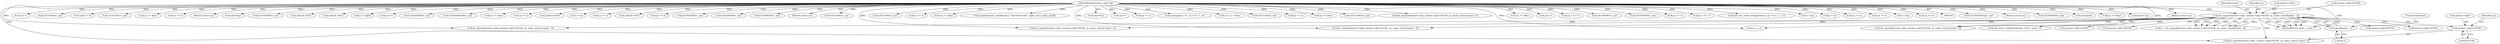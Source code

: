 digraph "0_php-src_b34d7849ed90ced9345f8ea1c59bc8d101c18468@pointer" {
"1000527" [label="(Call,answer->qb2+65536)"];
"1000136" [label="(Call,dn_expand(answer->qb2, answer->qb2+65536, cp, name, sizeof(name) - 2))"];
"1000107" [label="(MethodParameterIn,u_char *cp)"];
"1000147" [label="(Call,sizeof(name) - 2)"];
"1000161" [label="(Call,GETSHORT(type, cp))"];
"1000528" [label="(Call,answer->qb2)"];
"1000191" [label="(Return,return cp;)"];
"1000284" [label="(Call,GETSHORT(n, cp))"];
"1000758" [label="(Call,(int)cp[0])"];
"1001213" [label="(Call,cp += dlen)"];
"1000146" [label="(Identifier,name)"];
"1000150" [label="(Literal,2)"];
"1000228" [label="(Call,(char*) cp)"];
"1000145" [label="(Identifier,cp)"];
"1001217" [label="(Return,return cp;)"];
"1001219" [label="(MethodReturn,static u_char *)"];
"1000523" [label="(Call,dn_expand(answer->qb2, answer->qb2+65536, cp, name, (sizeof name) -2))"];
"1000375" [label="(Call,cp++)"];
"1000147" [label="(Call,sizeof(name) - 2)"];
"1000619" [label="(Call,GETLONG(n, cp))"];
"1000802" [label="(Call,cp[0] != 0)"];
"1000527" [label="(Call,answer->qb2+65536)"];
"1000603" [label="(Call,GETLONG(n, cp))"];
"1000491" [label="(Call,cp += dlen)"];
"1000406" [label="(Call,cp += n)"];
"1000137" [label="(Call,answer->qb2)"];
"1000238" [label="(Return,return cp;)"];
"1000381" [label="(Call,(char*)cp)"];
"1001096" [label="(Call,GETSHORT(n, cp))"];
"1000334" [label="(Call,answer->qb2+65536)"];
"1001114" [label="(Call,cp[0] & 0xFF)"];
"1001134" [label="(Call,cp[0] & 0xFF)"];
"1000441" [label="(Call,n = cp[ll])"];
"1000395" [label="(Call,cp++)"];
"1001031" [label="(Call,GETSHORT(n, cp))"];
"1000167" [label="(Call,GETSHORT(dlen, cp))"];
"1000188" [label="(Call,cp += dlen)"];
"1000996" [label="(Call,answer->qb2+65536)"];
"1001149" [label="(Call,cp += n)"];
"1000199" [label="(Call,add_assoc_string(*subarray, \"host\", name, 1))"];
"1000830" [label="(Call,cp[0] & 0xFF)"];
"1001145" [label="(Call,++cp)"];
"1000545" [label="(Call,cp += n)"];
"1000531" [label="(Literal,65536)"];
"1001154" [label="(Call,cp[0] & 0xFF)"];
"1000352" [label="(Call,cp += n)"];
"1001047" [label="(Call,GETSHORT(n, cp))"];
"1000889" [label="(Call,GETSHORT(s, cp))"];
"1001039" [label="(Call,GETSHORT(n, cp))"];
"1000182" [label="(Return,return cp;)"];
"1000595" [label="(Call,GETLONG(n, cp))"];
"1001061" [label="(Call,answer->qb2+65536)"];
"1001057" [label="(Call,dn_expand(answer->qb2, answer->qb2+65536, cp, name, (sizeof name) - 2))"];
"1000611" [label="(Call,GETLONG(n, cp))"];
"1001079" [label="(Call,cp += n)"];
"1000532" [label="(Identifier,cp)"];
"1000179" [label="(Call,cp += dlen)"];
"1000250" [label="(Call,snprintf(name, sizeof(name), \"%d.%d.%d.%d\", cp[0], cp[1], cp[2], cp[3]))"];
"1000330" [label="(Call,dn_expand(answer->qb2, answer->qb2+65536, cp, name, (sizeof name) - 2))"];
"1000401" [label="(Call,(char*)cp)"];
"1000764" [label="(Call,cp++)"];
"1000148" [label="(Call,sizeof(name))"];
"1000578" [label="(Call,cp += n)"];
"1000460" [label="(Call,memcpy(tp + ll , cp + ll + 1, n))"];
"1000984" [label="(Call,cp < p + dlen)"];
"1000587" [label="(Call,GETLONG(n, cp))"];
"1001129" [label="(Call,cp += n)"];
"1000235" [label="(Call,cp += dlen)"];
"1000107" [label="(MethodParameterIn,u_char *cp)"];
"1000164" [label="(Call,GETLONG(ttl, cp))"];
"1000556" [label="(Call,dn_expand(answer->qb2, answer->qb2+65536, cp, name, (sizeof name) -2))"];
"1000992" [label="(Call,dn_expand(answer->qb2, answer->qb2+65536, cp, name, (sizeof name) - 2))"];
"1000273" [label="(Call,cp += dlen)"];
"1001178" [label="(Call,answer->qb2+65536)"];
"1000873" [label="(Call,cp++)"];
"1000472" [label="(Call,cp + ll + 1)"];
"1000136" [label="(Call,dn_expand(answer->qb2, answer->qb2+65536, cp, name, sizeof(name) - 2))"];
"1000644" [label="(Call,GETSHORT(s, cp))"];
"1001104" [label="(Call,GETSHORT(n, cp))"];
"1001014" [label="(Call,cp += n)"];
"1000158" [label="(Call,cp += n)"];
"1000464" [label="(Call,cp + ll + 1)"];
"1000470" [label="(Call,add_next_index_stringl(entries, cp + ll + 1, n, 1))"];
"1001165" [label="(Call,++cp)"];
"1001174" [label="(Call,dn_expand(answer->qb2, answer->qb2+65536, cp, name, (sizeof name) - 2))"];
"1000746" [label="(Call,p = cp)"];
"1000386" [label="(Call,cp += n)"];
"1001169" [label="(Call,cp += n)"];
"1000140" [label="(Call,answer->qb2+65536)"];
"1001125" [label="(Call,++cp)"];
"1000134" [label="(Call,n = dn_expand(answer->qb2, answer->qb2+65536, cp, name, sizeof(name) - 2))"];
"1001196" [label="(Call,cp += n)"];
"1000527" -> "1000523"  [label="AST: "];
"1000527" -> "1000531"  [label="CFG: "];
"1000528" -> "1000527"  [label="AST: "];
"1000531" -> "1000527"  [label="AST: "];
"1000532" -> "1000527"  [label="CFG: "];
"1000136" -> "1000527"  [label="DDG: "];
"1000136" -> "1000134"  [label="AST: "];
"1000136" -> "1000147"  [label="CFG: "];
"1000137" -> "1000136"  [label="AST: "];
"1000140" -> "1000136"  [label="AST: "];
"1000145" -> "1000136"  [label="AST: "];
"1000146" -> "1000136"  [label="AST: "];
"1000147" -> "1000136"  [label="AST: "];
"1000134" -> "1000136"  [label="CFG: "];
"1000136" -> "1001219"  [label="DDG: "];
"1000136" -> "1001219"  [label="DDG: "];
"1000136" -> "1001219"  [label="DDG: "];
"1000136" -> "1001219"  [label="DDG: "];
"1000136" -> "1001219"  [label="DDG: "];
"1000136" -> "1000134"  [label="DDG: "];
"1000136" -> "1000134"  [label="DDG: "];
"1000136" -> "1000134"  [label="DDG: "];
"1000136" -> "1000134"  [label="DDG: "];
"1000136" -> "1000134"  [label="DDG: "];
"1000107" -> "1000136"  [label="DDG: "];
"1000147" -> "1000136"  [label="DDG: "];
"1000136" -> "1000158"  [label="DDG: "];
"1000136" -> "1000199"  [label="DDG: "];
"1000136" -> "1000330"  [label="DDG: "];
"1000136" -> "1000334"  [label="DDG: "];
"1000136" -> "1000523"  [label="DDG: "];
"1000136" -> "1000992"  [label="DDG: "];
"1000136" -> "1000996"  [label="DDG: "];
"1000136" -> "1001057"  [label="DDG: "];
"1000136" -> "1001061"  [label="DDG: "];
"1000136" -> "1001174"  [label="DDG: "];
"1000136" -> "1001178"  [label="DDG: "];
"1000107" -> "1000106"  [label="AST: "];
"1000107" -> "1001219"  [label="DDG: "];
"1000107" -> "1000158"  [label="DDG: "];
"1000107" -> "1000161"  [label="DDG: "];
"1000107" -> "1000164"  [label="DDG: "];
"1000107" -> "1000167"  [label="DDG: "];
"1000107" -> "1000179"  [label="DDG: "];
"1000107" -> "1000182"  [label="DDG: "];
"1000107" -> "1000188"  [label="DDG: "];
"1000107" -> "1000191"  [label="DDG: "];
"1000107" -> "1000228"  [label="DDG: "];
"1000107" -> "1000235"  [label="DDG: "];
"1000107" -> "1000238"  [label="DDG: "];
"1000107" -> "1000250"  [label="DDG: "];
"1000107" -> "1000273"  [label="DDG: "];
"1000107" -> "1000284"  [label="DDG: "];
"1000107" -> "1000330"  [label="DDG: "];
"1000107" -> "1000352"  [label="DDG: "];
"1000107" -> "1000375"  [label="DDG: "];
"1000107" -> "1000381"  [label="DDG: "];
"1000107" -> "1000386"  [label="DDG: "];
"1000107" -> "1000395"  [label="DDG: "];
"1000107" -> "1000401"  [label="DDG: "];
"1000107" -> "1000406"  [label="DDG: "];
"1000107" -> "1000441"  [label="DDG: "];
"1000107" -> "1000460"  [label="DDG: "];
"1000107" -> "1000464"  [label="DDG: "];
"1000107" -> "1000470"  [label="DDG: "];
"1000107" -> "1000472"  [label="DDG: "];
"1000107" -> "1000491"  [label="DDG: "];
"1000107" -> "1000523"  [label="DDG: "];
"1000107" -> "1000545"  [label="DDG: "];
"1000107" -> "1000556"  [label="DDG: "];
"1000107" -> "1000578"  [label="DDG: "];
"1000107" -> "1000587"  [label="DDG: "];
"1000107" -> "1000595"  [label="DDG: "];
"1000107" -> "1000603"  [label="DDG: "];
"1000107" -> "1000611"  [label="DDG: "];
"1000107" -> "1000619"  [label="DDG: "];
"1000107" -> "1000644"  [label="DDG: "];
"1000107" -> "1000746"  [label="DDG: "];
"1000107" -> "1000758"  [label="DDG: "];
"1000107" -> "1000764"  [label="DDG: "];
"1000107" -> "1000802"  [label="DDG: "];
"1000107" -> "1000830"  [label="DDG: "];
"1000107" -> "1000873"  [label="DDG: "];
"1000107" -> "1000889"  [label="DDG: "];
"1000107" -> "1000984"  [label="DDG: "];
"1000107" -> "1000992"  [label="DDG: "];
"1000107" -> "1001014"  [label="DDG: "];
"1000107" -> "1001031"  [label="DDG: "];
"1000107" -> "1001039"  [label="DDG: "];
"1000107" -> "1001047"  [label="DDG: "];
"1000107" -> "1001057"  [label="DDG: "];
"1000107" -> "1001079"  [label="DDG: "];
"1000107" -> "1001096"  [label="DDG: "];
"1000107" -> "1001104"  [label="DDG: "];
"1000107" -> "1001114"  [label="DDG: "];
"1000107" -> "1001125"  [label="DDG: "];
"1000107" -> "1001129"  [label="DDG: "];
"1000107" -> "1001134"  [label="DDG: "];
"1000107" -> "1001145"  [label="DDG: "];
"1000107" -> "1001149"  [label="DDG: "];
"1000107" -> "1001154"  [label="DDG: "];
"1000107" -> "1001165"  [label="DDG: "];
"1000107" -> "1001169"  [label="DDG: "];
"1000107" -> "1001174"  [label="DDG: "];
"1000107" -> "1001196"  [label="DDG: "];
"1000107" -> "1001213"  [label="DDG: "];
"1000107" -> "1001217"  [label="DDG: "];
"1000147" -> "1000150"  [label="CFG: "];
"1000148" -> "1000147"  [label="AST: "];
"1000150" -> "1000147"  [label="AST: "];
}

